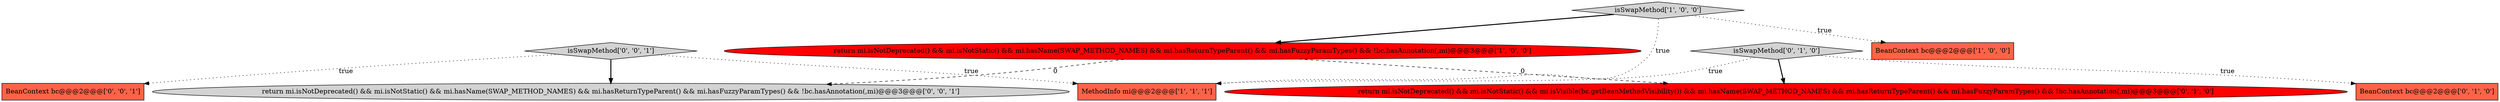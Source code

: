 digraph {
8 [style = filled, label = "BeanContext bc@@@2@@@['0', '0', '1']", fillcolor = tomato, shape = box image = "AAA0AAABBB3BBB"];
3 [style = filled, label = "MethodInfo mi@@@2@@@['1', '1', '1']", fillcolor = tomato, shape = box image = "AAA0AAABBB1BBB"];
4 [style = filled, label = "return mi.isNotDeprecated() && mi.isNotStatic() && mi.isVisible(bc.getBeanMethodVisibility()) && mi.hasName(SWAP_METHOD_NAMES) && mi.hasReturnTypeParent() && mi.hasFuzzyParamTypes() && !bc.hasAnnotation(,mi)@@@3@@@['0', '1', '0']", fillcolor = red, shape = ellipse image = "AAA1AAABBB2BBB"];
0 [style = filled, label = "return mi.isNotDeprecated() && mi.isNotStatic() && mi.hasName(SWAP_METHOD_NAMES) && mi.hasReturnTypeParent() && mi.hasFuzzyParamTypes() && !bc.hasAnnotation(,mi)@@@3@@@['1', '0', '0']", fillcolor = red, shape = ellipse image = "AAA1AAABBB1BBB"];
9 [style = filled, label = "isSwapMethod['0', '0', '1']", fillcolor = lightgray, shape = diamond image = "AAA0AAABBB3BBB"];
6 [style = filled, label = "BeanContext bc@@@2@@@['0', '1', '0']", fillcolor = tomato, shape = box image = "AAA0AAABBB2BBB"];
7 [style = filled, label = "return mi.isNotDeprecated() && mi.isNotStatic() && mi.hasName(SWAP_METHOD_NAMES) && mi.hasReturnTypeParent() && mi.hasFuzzyParamTypes() && !bc.hasAnnotation(,mi)@@@3@@@['0', '0', '1']", fillcolor = lightgray, shape = ellipse image = "AAA0AAABBB3BBB"];
5 [style = filled, label = "isSwapMethod['0', '1', '0']", fillcolor = lightgray, shape = diamond image = "AAA0AAABBB2BBB"];
1 [style = filled, label = "isSwapMethod['1', '0', '0']", fillcolor = lightgray, shape = diamond image = "AAA0AAABBB1BBB"];
2 [style = filled, label = "BeanContext bc@@@2@@@['1', '0', '0']", fillcolor = tomato, shape = box image = "AAA0AAABBB1BBB"];
5->6 [style = dotted, label="true"];
0->4 [style = dashed, label="0"];
1->0 [style = bold, label=""];
9->8 [style = dotted, label="true"];
5->3 [style = dotted, label="true"];
1->2 [style = dotted, label="true"];
9->7 [style = bold, label=""];
0->7 [style = dashed, label="0"];
9->3 [style = dotted, label="true"];
5->4 [style = bold, label=""];
1->3 [style = dotted, label="true"];
}

